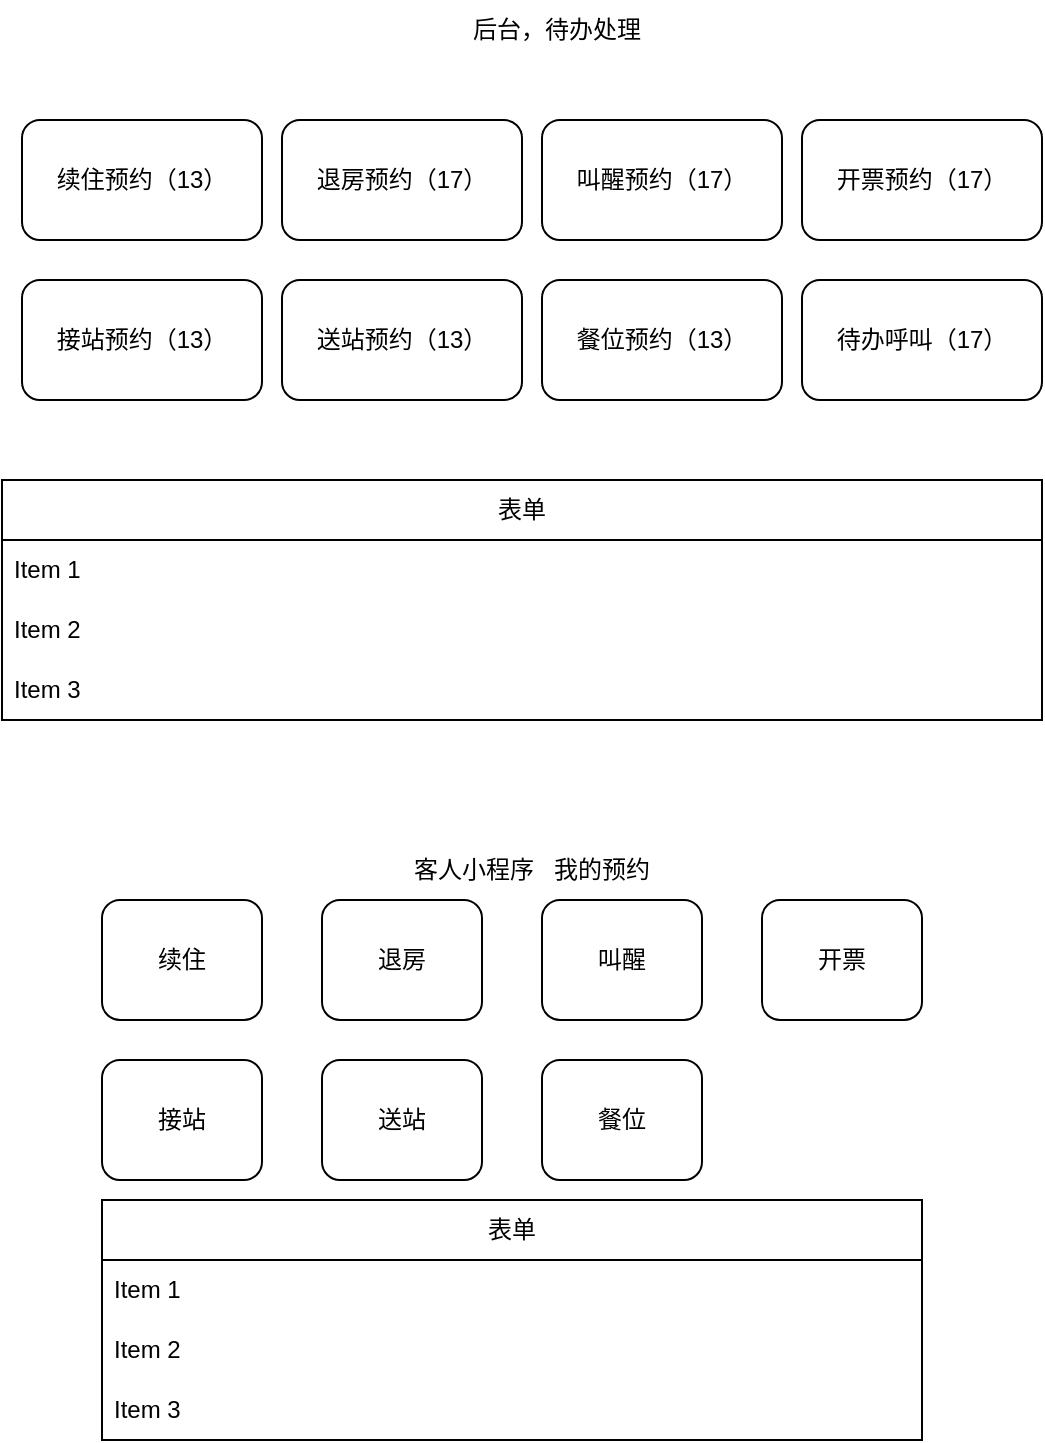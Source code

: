 <mxfile version="21.6.6" type="github">
  <diagram id="wFE0QG_FPsp0jaGvCLVb" name="Page-1">
    <mxGraphModel dx="1034" dy="432" grid="1" gridSize="10" guides="1" tooltips="1" connect="1" arrows="1" fold="1" page="1" pageScale="1" pageWidth="850" pageHeight="1100" math="0" shadow="0">
      <root>
        <mxCell id="0" />
        <mxCell id="1" parent="0" />
        <mxCell id="koKCyErYXFLNH2tnEZ0O-1" value="表单" style="swimlane;fontStyle=0;childLayout=stackLayout;horizontal=1;startSize=30;horizontalStack=0;resizeParent=1;resizeParentMax=0;resizeLast=0;collapsible=1;marginBottom=0;whiteSpace=wrap;html=1;" parent="1" vertex="1">
          <mxGeometry x="140" y="270" width="520" height="120" as="geometry" />
        </mxCell>
        <mxCell id="koKCyErYXFLNH2tnEZ0O-2" value="Item 1" style="text;strokeColor=none;fillColor=none;align=left;verticalAlign=middle;spacingLeft=4;spacingRight=4;overflow=hidden;points=[[0,0.5],[1,0.5]];portConstraint=eastwest;rotatable=0;whiteSpace=wrap;html=1;" parent="koKCyErYXFLNH2tnEZ0O-1" vertex="1">
          <mxGeometry y="30" width="520" height="30" as="geometry" />
        </mxCell>
        <mxCell id="koKCyErYXFLNH2tnEZ0O-3" value="Item 2" style="text;strokeColor=none;fillColor=none;align=left;verticalAlign=middle;spacingLeft=4;spacingRight=4;overflow=hidden;points=[[0,0.5],[1,0.5]];portConstraint=eastwest;rotatable=0;whiteSpace=wrap;html=1;" parent="koKCyErYXFLNH2tnEZ0O-1" vertex="1">
          <mxGeometry y="60" width="520" height="30" as="geometry" />
        </mxCell>
        <mxCell id="koKCyErYXFLNH2tnEZ0O-4" value="Item 3" style="text;strokeColor=none;fillColor=none;align=left;verticalAlign=middle;spacingLeft=4;spacingRight=4;overflow=hidden;points=[[0,0.5],[1,0.5]];portConstraint=eastwest;rotatable=0;whiteSpace=wrap;html=1;" parent="koKCyErYXFLNH2tnEZ0O-1" vertex="1">
          <mxGeometry y="90" width="520" height="30" as="geometry" />
        </mxCell>
        <mxCell id="koKCyErYXFLNH2tnEZ0O-7" value="续住预约（13）" style="rounded=1;whiteSpace=wrap;html=1;" parent="1" vertex="1">
          <mxGeometry x="150" y="90" width="120" height="60" as="geometry" />
        </mxCell>
        <mxCell id="koKCyErYXFLNH2tnEZ0O-8" value="退房预约（17）" style="rounded=1;whiteSpace=wrap;html=1;" parent="1" vertex="1">
          <mxGeometry x="280" y="90" width="120" height="60" as="geometry" />
        </mxCell>
        <mxCell id="koKCyErYXFLNH2tnEZ0O-9" value="待办呼叫（17）" style="rounded=1;whiteSpace=wrap;html=1;" parent="1" vertex="1">
          <mxGeometry x="540" y="170" width="120" height="60" as="geometry" />
        </mxCell>
        <mxCell id="koKCyErYXFLNH2tnEZ0O-10" value="叫醒预约（17）" style="rounded=1;whiteSpace=wrap;html=1;" parent="1" vertex="1">
          <mxGeometry x="410" y="90" width="120" height="60" as="geometry" />
        </mxCell>
        <mxCell id="koKCyErYXFLNH2tnEZ0O-11" value="开票预约（17）" style="rounded=1;whiteSpace=wrap;html=1;" parent="1" vertex="1">
          <mxGeometry x="540" y="90" width="120" height="60" as="geometry" />
        </mxCell>
        <mxCell id="koKCyErYXFLNH2tnEZ0O-12" value="接站预约（13）" style="rounded=1;whiteSpace=wrap;html=1;" parent="1" vertex="1">
          <mxGeometry x="150" y="170" width="120" height="60" as="geometry" />
        </mxCell>
        <mxCell id="koKCyErYXFLNH2tnEZ0O-13" value="送站预约（13）" style="rounded=1;whiteSpace=wrap;html=1;" parent="1" vertex="1">
          <mxGeometry x="280" y="170" width="120" height="60" as="geometry" />
        </mxCell>
        <mxCell id="koKCyErYXFLNH2tnEZ0O-14" value="餐位预约（13）" style="rounded=1;whiteSpace=wrap;html=1;" parent="1" vertex="1">
          <mxGeometry x="410" y="170" width="120" height="60" as="geometry" />
        </mxCell>
        <mxCell id="koKCyErYXFLNH2tnEZ0O-15" value="后台，待办处理" style="text;html=1;strokeColor=none;fillColor=none;align=center;verticalAlign=middle;whiteSpace=wrap;rounded=0;" parent="1" vertex="1">
          <mxGeometry x="365" y="30" width="105" height="30" as="geometry" />
        </mxCell>
        <mxCell id="koKCyErYXFLNH2tnEZ0O-16" value="客人小程序&amp;nbsp; &amp;nbsp;我的预约" style="text;html=1;strokeColor=none;fillColor=none;align=center;verticalAlign=middle;whiteSpace=wrap;rounded=0;" parent="1" vertex="1">
          <mxGeometry x="340" y="450" width="130" height="30" as="geometry" />
        </mxCell>
        <mxCell id="koKCyErYXFLNH2tnEZ0O-17" value="续住" style="rounded=1;whiteSpace=wrap;html=1;" parent="1" vertex="1">
          <mxGeometry x="190" y="480" width="80" height="60" as="geometry" />
        </mxCell>
        <mxCell id="koKCyErYXFLNH2tnEZ0O-18" value="退房" style="rounded=1;whiteSpace=wrap;html=1;" parent="1" vertex="1">
          <mxGeometry x="300" y="480" width="80" height="60" as="geometry" />
        </mxCell>
        <mxCell id="koKCyErYXFLNH2tnEZ0O-19" value="叫醒" style="rounded=1;whiteSpace=wrap;html=1;" parent="1" vertex="1">
          <mxGeometry x="410" y="480" width="80" height="60" as="geometry" />
        </mxCell>
        <mxCell id="koKCyErYXFLNH2tnEZ0O-20" value="开票" style="rounded=1;whiteSpace=wrap;html=1;" parent="1" vertex="1">
          <mxGeometry x="520" y="480" width="80" height="60" as="geometry" />
        </mxCell>
        <mxCell id="koKCyErYXFLNH2tnEZ0O-21" value="接站" style="rounded=1;whiteSpace=wrap;html=1;" parent="1" vertex="1">
          <mxGeometry x="190" y="560" width="80" height="60" as="geometry" />
        </mxCell>
        <mxCell id="koKCyErYXFLNH2tnEZ0O-22" value="送站" style="rounded=1;whiteSpace=wrap;html=1;" parent="1" vertex="1">
          <mxGeometry x="300" y="560" width="80" height="60" as="geometry" />
        </mxCell>
        <mxCell id="koKCyErYXFLNH2tnEZ0O-23" value="餐位" style="rounded=1;whiteSpace=wrap;html=1;" parent="1" vertex="1">
          <mxGeometry x="410" y="560" width="80" height="60" as="geometry" />
        </mxCell>
        <mxCell id="koKCyErYXFLNH2tnEZ0O-24" value="表单" style="swimlane;fontStyle=0;childLayout=stackLayout;horizontal=1;startSize=30;horizontalStack=0;resizeParent=1;resizeParentMax=0;resizeLast=0;collapsible=1;marginBottom=0;whiteSpace=wrap;html=1;" parent="1" vertex="1">
          <mxGeometry x="190" y="630" width="410" height="120" as="geometry" />
        </mxCell>
        <mxCell id="koKCyErYXFLNH2tnEZ0O-25" value="Item 1" style="text;strokeColor=none;fillColor=none;align=left;verticalAlign=middle;spacingLeft=4;spacingRight=4;overflow=hidden;points=[[0,0.5],[1,0.5]];portConstraint=eastwest;rotatable=0;whiteSpace=wrap;html=1;" parent="koKCyErYXFLNH2tnEZ0O-24" vertex="1">
          <mxGeometry y="30" width="410" height="30" as="geometry" />
        </mxCell>
        <mxCell id="koKCyErYXFLNH2tnEZ0O-26" value="Item 2" style="text;strokeColor=none;fillColor=none;align=left;verticalAlign=middle;spacingLeft=4;spacingRight=4;overflow=hidden;points=[[0,0.5],[1,0.5]];portConstraint=eastwest;rotatable=0;whiteSpace=wrap;html=1;" parent="koKCyErYXFLNH2tnEZ0O-24" vertex="1">
          <mxGeometry y="60" width="410" height="30" as="geometry" />
        </mxCell>
        <mxCell id="koKCyErYXFLNH2tnEZ0O-27" value="Item 3" style="text;strokeColor=none;fillColor=none;align=left;verticalAlign=middle;spacingLeft=4;spacingRight=4;overflow=hidden;points=[[0,0.5],[1,0.5]];portConstraint=eastwest;rotatable=0;whiteSpace=wrap;html=1;" parent="koKCyErYXFLNH2tnEZ0O-24" vertex="1">
          <mxGeometry y="90" width="410" height="30" as="geometry" />
        </mxCell>
      </root>
    </mxGraphModel>
  </diagram>
</mxfile>
